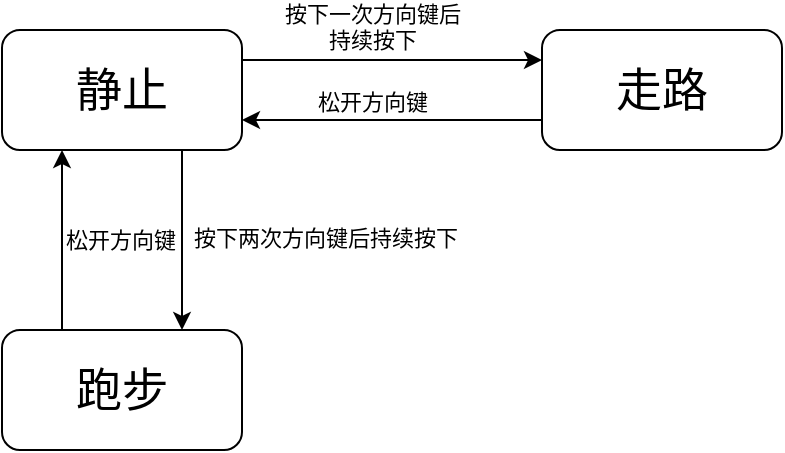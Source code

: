 <mxfile version="14.5.6" type="github"><diagram id="09-LIUrnjjmR3ABR3IWp" name="Page-1"><mxGraphModel dx="788" dy="517" grid="1" gridSize="10" guides="1" tooltips="1" connect="1" arrows="1" fold="1" page="1" pageScale="1" pageWidth="827" pageHeight="1169" math="0" shadow="0"><root><mxCell id="0"/><mxCell id="1" parent="0"/><mxCell id="zni4FXfViQwCp3tVfXzO-9" style="edgeStyle=orthogonalEdgeStyle;rounded=0;orthogonalLoop=1;jettySize=auto;html=1;exitX=1;exitY=0.25;exitDx=0;exitDy=0;entryX=0;entryY=0.25;entryDx=0;entryDy=0;" edge="1" parent="1" source="zni4FXfViQwCp3tVfXzO-1" target="zni4FXfViQwCp3tVfXzO-8"><mxGeometry relative="1" as="geometry"/></mxCell><mxCell id="zni4FXfViQwCp3tVfXzO-10" value="按下一次方向键后&lt;br&gt;持续按下" style="edgeLabel;html=1;align=center;verticalAlign=bottom;resizable=0;points=[];" vertex="1" connectable="0" parent="zni4FXfViQwCp3tVfXzO-9"><mxGeometry x="-0.138" y="2" relative="1" as="geometry"><mxPoint as="offset"/></mxGeometry></mxCell><mxCell id="zni4FXfViQwCp3tVfXzO-16" style="edgeStyle=orthogonalEdgeStyle;rounded=0;orthogonalLoop=1;jettySize=auto;html=1;exitX=0.75;exitY=1;exitDx=0;exitDy=0;entryX=0.75;entryY=0;entryDx=0;entryDy=0;" edge="1" parent="1" source="zni4FXfViQwCp3tVfXzO-1" target="zni4FXfViQwCp3tVfXzO-13"><mxGeometry relative="1" as="geometry"/></mxCell><mxCell id="zni4FXfViQwCp3tVfXzO-17" value="按下两次方向键后持续按下" style="edgeLabel;html=1;align=left;verticalAlign=middle;resizable=0;points=[];" vertex="1" connectable="0" parent="zni4FXfViQwCp3tVfXzO-16"><mxGeometry x="-0.026" y="4" relative="1" as="geometry"><mxPoint as="offset"/></mxGeometry></mxCell><mxCell id="zni4FXfViQwCp3tVfXzO-1" value="&lt;font style=&quot;font-size: 23px&quot;&gt;静止&lt;br&gt;&lt;/font&gt;" style="rounded=1;whiteSpace=wrap;html=1;" vertex="1" parent="1"><mxGeometry x="130" y="230" width="120" height="60" as="geometry"/></mxCell><mxCell id="zni4FXfViQwCp3tVfXzO-11" style="edgeStyle=orthogonalEdgeStyle;rounded=0;orthogonalLoop=1;jettySize=auto;html=1;exitX=0;exitY=0.75;exitDx=0;exitDy=0;entryX=1;entryY=0.75;entryDx=0;entryDy=0;" edge="1" parent="1" source="zni4FXfViQwCp3tVfXzO-8" target="zni4FXfViQwCp3tVfXzO-1"><mxGeometry relative="1" as="geometry"/></mxCell><mxCell id="zni4FXfViQwCp3tVfXzO-12" value="松开方向键" style="edgeLabel;html=1;align=center;verticalAlign=bottom;resizable=0;points=[];" vertex="1" connectable="0" parent="zni4FXfViQwCp3tVfXzO-11"><mxGeometry x="0.138" y="-1" relative="1" as="geometry"><mxPoint as="offset"/></mxGeometry></mxCell><mxCell id="zni4FXfViQwCp3tVfXzO-8" value="&lt;font style=&quot;font-size: 23px&quot;&gt;走路&lt;br&gt;&lt;/font&gt;" style="rounded=1;whiteSpace=wrap;html=1;" vertex="1" parent="1"><mxGeometry x="400" y="230" width="120" height="60" as="geometry"/></mxCell><mxCell id="zni4FXfViQwCp3tVfXzO-19" value="&lt;div&gt;松开方向键&lt;/div&gt;" style="edgeStyle=orthogonalEdgeStyle;rounded=0;orthogonalLoop=1;jettySize=auto;html=1;exitX=0.25;exitY=0;exitDx=0;exitDy=0;entryX=0.25;entryY=1;entryDx=0;entryDy=0;align=left;" edge="1" parent="1" source="zni4FXfViQwCp3tVfXzO-13" target="zni4FXfViQwCp3tVfXzO-1"><mxGeometry relative="1" as="geometry"/></mxCell><mxCell id="zni4FXfViQwCp3tVfXzO-13" value="&lt;font style=&quot;font-size: 23px&quot;&gt;跑步&lt;br&gt;&lt;/font&gt;" style="rounded=1;whiteSpace=wrap;html=1;" vertex="1" parent="1"><mxGeometry x="130" y="380" width="120" height="60" as="geometry"/></mxCell></root></mxGraphModel></diagram></mxfile>
